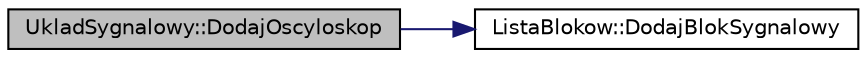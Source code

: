 digraph G
{
  edge [fontname="Helvetica",fontsize="10",labelfontname="Helvetica",labelfontsize="10"];
  node [fontname="Helvetica",fontsize="10",shape=record];
  rankdir="LR";
  Node1 [label="UkladSygnalowy::DodajOscyloskop",height=0.2,width=0.4,color="black", fillcolor="grey75", style="filled" fontcolor="black"];
  Node1 -> Node2 [color="midnightblue",fontsize="10",style="solid",fontname="Helvetica"];
  Node2 [label="ListaBlokow::DodajBlokSygnalowy",height=0.2,width=0.4,color="black", fillcolor="white", style="filled",URL="$class_lista_blokow.html#ab77e5d62f4959fc61d2461a454bd7a68",tooltip="Dodaje nowy blok sygnałowy."];
}
